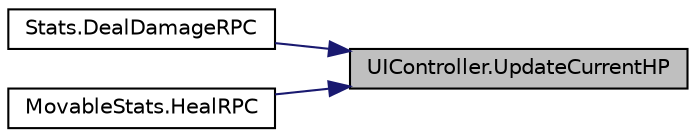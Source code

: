 digraph "UIController.UpdateCurrentHP"
{
 // INTERACTIVE_SVG=YES
 // LATEX_PDF_SIZE
  bgcolor="transparent";
  edge [fontname="Helvetica",fontsize="10",labelfontname="Helvetica",labelfontsize="10"];
  node [fontname="Helvetica",fontsize="10",shape=record];
  rankdir="RL";
  Node1 [label="UIController.UpdateCurrentHP",height=0.2,width=0.4,color="black", fillcolor="grey75", style="filled", fontcolor="black",tooltip="Updates the current HP of the entity."];
  Node1 -> Node2 [dir="back",color="midnightblue",fontsize="10",style="solid",fontname="Helvetica"];
  Node2 [label="Stats.DealDamageRPC",height=0.2,width=0.4,color="black",URL="$class_stats.html#aa42ab5ae9f21d5c9b7670548e07495de",tooltip=" "];
  Node1 -> Node3 [dir="back",color="midnightblue",fontsize="10",style="solid",fontname="Helvetica"];
  Node3 [label="MovableStats.HealRPC",height=0.2,width=0.4,color="black",URL="$class_movable_stats.html#aaa1da792e42f2fc4176ef6eaf41aaf9e",tooltip=" "];
}
